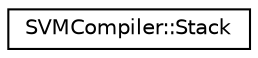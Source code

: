 digraph G
{
  edge [fontname="Helvetica",fontsize="10",labelfontname="Helvetica",labelfontsize="10"];
  node [fontname="Helvetica",fontsize="10",shape=record];
  rankdir=LR;
  Node1 [label="SVMCompiler::Stack",height=0.2,width=0.4,color="black", fillcolor="white", style="filled",URL="$d9/de7/structSVMCompiler_1_1Stack.html"];
}
